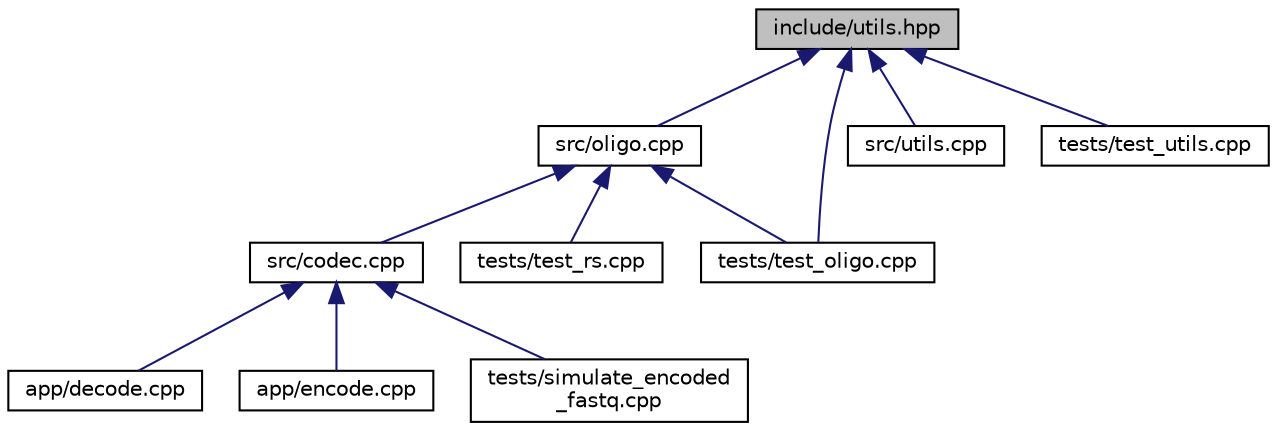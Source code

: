 digraph "include/utils.hpp"
{
 // LATEX_PDF_SIZE
  edge [fontname="Helvetica",fontsize="10",labelfontname="Helvetica",labelfontsize="10"];
  node [fontname="Helvetica",fontsize="10",shape=record];
  Node1 [label="include/utils.hpp",height=0.2,width=0.4,color="black", fillcolor="grey75", style="filled", fontcolor="black",tooltip="A collection of helper functions."];
  Node1 -> Node2 [dir="back",color="midnightblue",fontsize="10",style="solid",fontname="Helvetica"];
  Node2 [label="src/oligo.cpp",height=0.2,width=0.4,color="black", fillcolor="white", style="filled",URL="$oligo_8cpp.html",tooltip=" "];
  Node2 -> Node3 [dir="back",color="midnightblue",fontsize="10",style="solid",fontname="Helvetica"];
  Node3 [label="src/codec.cpp",height=0.2,width=0.4,color="black", fillcolor="white", style="filled",URL="$codec_8cpp.html",tooltip=" "];
  Node3 -> Node4 [dir="back",color="midnightblue",fontsize="10",style="solid",fontname="Helvetica"];
  Node4 [label="app/decode.cpp",height=0.2,width=0.4,color="black", fillcolor="white", style="filled",URL="$decode_8cpp.html",tooltip=" "];
  Node3 -> Node5 [dir="back",color="midnightblue",fontsize="10",style="solid",fontname="Helvetica"];
  Node5 [label="app/encode.cpp",height=0.2,width=0.4,color="black", fillcolor="white", style="filled",URL="$encode_8cpp.html",tooltip=" "];
  Node3 -> Node6 [dir="back",color="midnightblue",fontsize="10",style="solid",fontname="Helvetica"];
  Node6 [label="tests/simulate_encoded\l_fastq.cpp",height=0.2,width=0.4,color="black", fillcolor="white", style="filled",URL="$simulate__encoded__fastq_8cpp.html",tooltip=" "];
  Node2 -> Node7 [dir="back",color="midnightblue",fontsize="10",style="solid",fontname="Helvetica"];
  Node7 [label="tests/test_oligo.cpp",height=0.2,width=0.4,color="black", fillcolor="white", style="filled",URL="$test__oligo_8cpp.html",tooltip=" "];
  Node2 -> Node8 [dir="back",color="midnightblue",fontsize="10",style="solid",fontname="Helvetica"];
  Node8 [label="tests/test_rs.cpp",height=0.2,width=0.4,color="black", fillcolor="white", style="filled",URL="$test__rs_8cpp.html",tooltip=" "];
  Node1 -> Node9 [dir="back",color="midnightblue",fontsize="10",style="solid",fontname="Helvetica"];
  Node9 [label="src/utils.cpp",height=0.2,width=0.4,color="black", fillcolor="white", style="filled",URL="$utils_8cpp.html",tooltip=" "];
  Node1 -> Node7 [dir="back",color="midnightblue",fontsize="10",style="solid",fontname="Helvetica"];
  Node1 -> Node10 [dir="back",color="midnightblue",fontsize="10",style="solid",fontname="Helvetica"];
  Node10 [label="tests/test_utils.cpp",height=0.2,width=0.4,color="black", fillcolor="white", style="filled",URL="$test__utils_8cpp.html",tooltip=" "];
}
